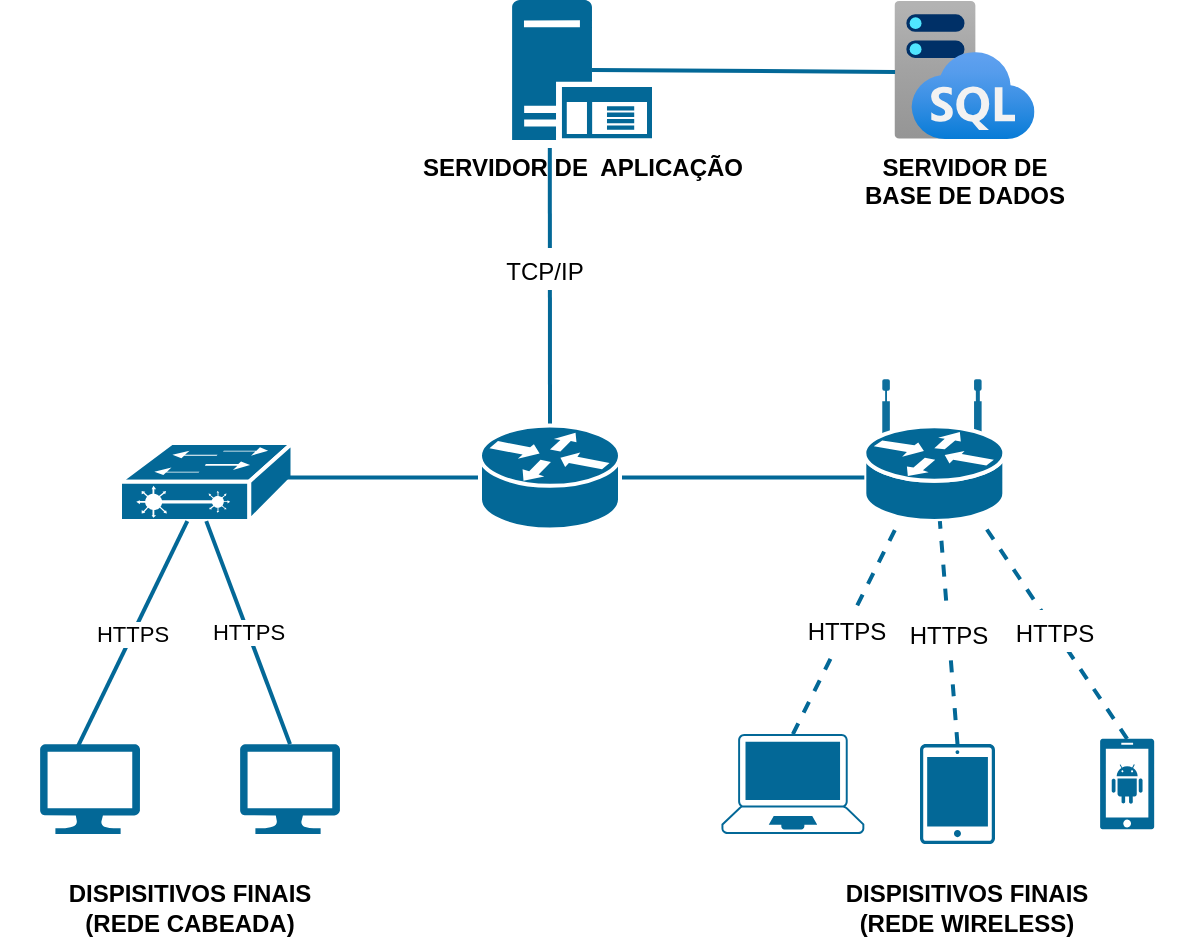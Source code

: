 <mxfile version="13.9.9" type="device"><diagram id="KyIws8PwaFTV4RIi8Ffd" name="Página-1"><mxGraphModel dx="882" dy="507" grid="1" gridSize="10" guides="1" tooltips="1" connect="1" arrows="1" fold="1" page="1" pageScale="1" pageWidth="1169" pageHeight="827" math="0" shadow="0"><root><mxCell id="0"/><mxCell id="1" parent="0"/><mxCell id="FYyA16Wkgse93ONj4zsW-4" value="" style="shape=mxgraph.cisco.switches.layer_2_remote_switch;html=1;pointerEvents=1;dashed=0;fillColor=#036897;strokeColor=#ffffff;strokeWidth=2;verticalLabelPosition=bottom;verticalAlign=top;align=center;outlineConnect=0;" parent="1" vertex="1"><mxGeometry x="348" y="397.55" width="86.25" height="39" as="geometry"/></mxCell><mxCell id="FYyA16Wkgse93ONj4zsW-7" value="" style="points=[[0.13,0.02,0],[0.5,0,0],[0.87,0.02,0],[0.885,0.4,0],[0.985,0.985,0],[0.5,1,0],[0.015,0.985,0],[0.115,0.4,0]];verticalLabelPosition=bottom;html=1;verticalAlign=top;aspect=fixed;align=center;pointerEvents=1;shape=mxgraph.cisco19.laptop;strokeColor=none;fillColor=#036897;" parent="1" vertex="1"><mxGeometry x="648.73" y="543.05" width="71.43" height="50" as="geometry"/></mxCell><mxCell id="FYyA16Wkgse93ONj4zsW-8" value="" style="points=[[0.015,0.015,0],[0.985,0.015,0],[0.985,0.985,0],[0.015,0.985,0],[0.25,0,0],[0.5,0,0],[0.75,0,0],[1,0.25,0],[1,0.5,0],[1,0.75,0],[0.75,1,0],[0.5,1,0],[0.25,1,0],[0,0.75,0],[0,0.5,0],[0,0.25,0]];verticalLabelPosition=bottom;html=1;verticalAlign=top;aspect=fixed;align=center;pointerEvents=1;shape=mxgraph.cisco19.handheld;strokeColor=none;fillColor=#036897;" parent="1" vertex="1"><mxGeometry x="748" y="548.05" width="37.5" height="50" as="geometry"/></mxCell><mxCell id="FYyA16Wkgse93ONj4zsW-14" value="&lt;b&gt;&lt;font style=&quot;font-size: 12px&quot;&gt;SERVIDOR DE &lt;br&gt;BASE DE DADOS&lt;/font&gt;&lt;/b&gt;" style="html=1;points=[];align=center;image;fontSize=12;image=img/lib/azure2/databases/SQL_Managed_Instance.svg;fillColor=#000000;" parent="1" vertex="1"><mxGeometry x="735.25" y="176" width="70" height="70" as="geometry"/></mxCell><mxCell id="Gz5b_XdKNaJvXIQHQRqq-1" value="" style="shape=mxgraph.cisco.routers.wireless_router;html=1;pointerEvents=1;dashed=0;fillColor=#036897;strokeColor=#ffffff;strokeWidth=2;verticalLabelPosition=bottom;verticalAlign=top;align=center;outlineConnect=0;" parent="1" vertex="1"><mxGeometry x="720.16" y="366.55" width="70" height="70" as="geometry"/></mxCell><mxCell id="Gz5b_XdKNaJvXIQHQRqq-5" value="" style="endArrow=none;html=1;strokeWidth=2;strokeColor=#036897;entryX=0;entryY=0.5;entryDx=0;entryDy=0;entryPerimeter=0;exitX=0.928;exitY=0.441;exitDx=0;exitDy=0;exitPerimeter=0;" parent="1" source="FYyA16Wkgse93ONj4zsW-4" target="FYyA16Wkgse93ONj4zsW-1" edge="1"><mxGeometry width="50" height="50" relative="1" as="geometry"><mxPoint x="438" y="415" as="sourcePoint"/><mxPoint x="456.4" y="379.85" as="targetPoint"/></mxGeometry></mxCell><mxCell id="Gz5b_XdKNaJvXIQHQRqq-6" value="" style="endArrow=none;html=1;strokeWidth=2;strokeColor=#036897;exitX=1;exitY=0.5;exitDx=0;exitDy=0;exitPerimeter=0;entryX=0;entryY=0.689;entryDx=0;entryDy=0;entryPerimeter=0;" parent="1" source="FYyA16Wkgse93ONj4zsW-1" target="Gz5b_XdKNaJvXIQHQRqq-1" edge="1"><mxGeometry width="50" height="50" relative="1" as="geometry"><mxPoint x="674.52" y="375.997" as="sourcePoint"/><mxPoint x="819.45" y="440.3" as="targetPoint"/></mxGeometry></mxCell><mxCell id="Gz5b_XdKNaJvXIQHQRqq-9" value="" style="endArrow=none;html=1;strokeColor=#036897;strokeWidth=2;entryX=0.004;entryY=0.514;entryDx=0;entryDy=0;entryPerimeter=0;exitX=0.57;exitY=0.5;exitDx=0;exitDy=0;exitPerimeter=0;" parent="1" source="Gz5b_XdKNaJvXIQHQRqq-10" target="FYyA16Wkgse93ONj4zsW-14" edge="1"><mxGeometry width="50" height="50" relative="1" as="geometry"><mxPoint x="522.97" y="156" as="sourcePoint"/><mxPoint x="532.9" y="221" as="targetPoint"/></mxGeometry></mxCell><mxCell id="Gz5b_XdKNaJvXIQHQRqq-10" value="&lt;font size=&quot;1&quot;&gt;&lt;b style=&quot;font-size: 12px&quot;&gt;SERVIDOR DE&amp;nbsp; APLICAÇÃO&lt;/b&gt;&lt;/font&gt;" style="pointerEvents=1;shadow=0;dashed=0;html=1;strokeColor=none;labelPosition=center;verticalLabelPosition=bottom;verticalAlign=top;align=center;shape=mxgraph.mscae.enterprise.application_server;fillColor=#036897;" parent="1" vertex="1"><mxGeometry x="544" y="176" width="70" height="70" as="geometry"/></mxCell><mxCell id="Gz5b_XdKNaJvXIQHQRqq-16" value="" style="aspect=fixed;pointerEvents=1;shadow=0;dashed=0;html=1;strokeColor=none;labelPosition=center;verticalLabelPosition=bottom;verticalAlign=top;align=center;shape=mxgraph.azure.computer;fontSize=18;fillColor=#036897;" parent="1" vertex="1"><mxGeometry x="308" y="548.05" width="50" height="45" as="geometry"/></mxCell><mxCell id="Gz5b_XdKNaJvXIQHQRqq-17" value="" style="aspect=fixed;pointerEvents=1;shadow=0;dashed=0;html=1;strokeColor=none;labelPosition=center;verticalLabelPosition=bottom;verticalAlign=top;align=center;shape=mxgraph.mscae.enterprise.android_phone;fontSize=18;fillColor=#036897;" parent="1" vertex="1"><mxGeometry x="838" y="545.42" width="27.15" height="45.25" as="geometry"/></mxCell><mxCell id="Gz5b_XdKNaJvXIQHQRqq-22" value="&lt;font style=&quot;font-size: 12px&quot;&gt;TCP/IP&lt;/font&gt;" style="endArrow=none;html=1;strokeColor=#036897;strokeWidth=2;fontSize=18;entryX=0.27;entryY=1.057;entryDx=0;entryDy=0;entryPerimeter=0;exitX=0.5;exitY=0;exitDx=0;exitDy=0;exitPerimeter=0;" parent="1" source="FYyA16Wkgse93ONj4zsW-1" target="Gz5b_XdKNaJvXIQHQRqq-10" edge="1"><mxGeometry x="0.135" y="3" width="50" height="50" relative="1" as="geometry"><mxPoint x="588" y="326" as="sourcePoint"/><mxPoint x="432.93" y="336" as="targetPoint"/><mxPoint as="offset"/></mxGeometry></mxCell><mxCell id="FYyA16Wkgse93ONj4zsW-1" value="" style="shape=mxgraph.cisco.routers.router;html=1;pointerEvents=1;dashed=0;fillColor=#036897;strokeColor=#ffffff;strokeWidth=2;verticalLabelPosition=bottom;verticalAlign=top;align=center;outlineConnect=0;" parent="1" vertex="1"><mxGeometry x="528" y="388.75" width="70" height="52" as="geometry"/></mxCell><mxCell id="Gz5b_XdKNaJvXIQHQRqq-28" value="" style="aspect=fixed;pointerEvents=1;shadow=0;dashed=0;html=1;strokeColor=none;labelPosition=center;verticalLabelPosition=bottom;verticalAlign=top;align=center;shape=mxgraph.azure.computer;fontSize=18;fillColor=#036897;" parent="1" vertex="1"><mxGeometry x="408" y="548.05" width="50" height="45" as="geometry"/></mxCell><mxCell id="Gz5b_XdKNaJvXIQHQRqq-30" value="HTTPS" style="endArrow=none;html=1;entryX=0.38;entryY=0.022;entryDx=0;entryDy=0;entryPerimeter=0;strokeColor=#036897;strokeWidth=2;" parent="1" source="FYyA16Wkgse93ONj4zsW-4" target="Gz5b_XdKNaJvXIQHQRqq-16" edge="1"><mxGeometry width="50" height="50" relative="1" as="geometry"><mxPoint x="368" y="448.05" as="sourcePoint"/><mxPoint x="333.07" y="674.55" as="targetPoint"/></mxGeometry></mxCell><mxCell id="Gz5b_XdKNaJvXIQHQRqq-31" value="HTTPS" style="endArrow=none;html=1;entryX=0.5;entryY=0;entryDx=0;entryDy=0;entryPerimeter=0;strokeColor=#036897;strokeWidth=2;exitX=0.5;exitY=1;exitDx=0;exitDy=0;exitPerimeter=0;" parent="1" source="FYyA16Wkgse93ONj4zsW-4" target="Gz5b_XdKNaJvXIQHQRqq-28" edge="1"><mxGeometry width="50" height="50" relative="1" as="geometry"><mxPoint x="368.005" y="448.032" as="sourcePoint"/><mxPoint x="337" y="529.04" as="targetPoint"/></mxGeometry></mxCell><mxCell id="Gz5b_XdKNaJvXIQHQRqq-33" value="&lt;font style=&quot;font-size: 12px&quot;&gt;HTTPS&lt;/font&gt;" style="endArrow=none;dashed=1;html=1;strokeColor=#036897;strokeWidth=2;fontSize=18;exitX=0.5;exitY=0;exitDx=0;exitDy=0;exitPerimeter=0;" parent="1" source="FYyA16Wkgse93ONj4zsW-7" target="Gz5b_XdKNaJvXIQHQRqq-1" edge="1"><mxGeometry width="50" height="50" relative="1" as="geometry"><mxPoint x="692.31" y="621.8" as="sourcePoint"/><mxPoint x="742.31" y="571.8" as="targetPoint"/></mxGeometry></mxCell><mxCell id="Gz5b_XdKNaJvXIQHQRqq-34" value="&lt;font style=&quot;font-size: 12px&quot;&gt;HTTPS&lt;/font&gt;" style="endArrow=none;dashed=1;html=1;strokeColor=#036897;strokeWidth=2;fontSize=18;exitX=0.5;exitY=0;exitDx=0;exitDy=0;exitPerimeter=0;" parent="1" source="FYyA16Wkgse93ONj4zsW-8" target="Gz5b_XdKNaJvXIQHQRqq-1" edge="1"><mxGeometry width="50" height="50" relative="1" as="geometry"><mxPoint x="788.45" y="520.3" as="sourcePoint"/><mxPoint x="818.287" y="450.3" as="targetPoint"/></mxGeometry></mxCell><mxCell id="Gz5b_XdKNaJvXIQHQRqq-36" value="DISPISITIVOS FINAIS&lt;br&gt;(REDE CABEADA)" style="text;html=1;strokeColor=none;fillColor=none;align=center;verticalAlign=middle;whiteSpace=wrap;rounded=0;fontSize=12;strokeWidth=1;fontStyle=1" parent="1" vertex="1"><mxGeometry x="288" y="610.3" width="190" height="40" as="geometry"/></mxCell><mxCell id="Gz5b_XdKNaJvXIQHQRqq-37" value="DISPISITIVOS FINAIS&lt;br&gt;(REDE WIRELESS)" style="text;html=1;strokeColor=none;fillColor=none;align=center;verticalAlign=middle;whiteSpace=wrap;rounded=0;fontSize=12;strokeWidth=1;fontStyle=1" parent="1" vertex="1"><mxGeometry x="661.05" y="610.3" width="220.72" height="40" as="geometry"/></mxCell><mxCell id="hv7-oG1o3RSljUfs8pru-1" value="&lt;font style=&quot;font-size: 12px&quot;&gt;HTTPS&lt;/font&gt;" style="endArrow=none;dashed=1;html=1;strokeColor=#036897;strokeWidth=2;fontSize=18;exitX=0.5;exitY=0;exitDx=0;exitDy=0;exitPerimeter=0;" parent="1" source="Gz5b_XdKNaJvXIQHQRqq-17" target="Gz5b_XdKNaJvXIQHQRqq-1" edge="1"><mxGeometry width="50" height="50" relative="1" as="geometry"><mxPoint x="889.45" y="520.3" as="sourcePoint"/><mxPoint x="790.254" y="446.55" as="targetPoint"/></mxGeometry></mxCell></root></mxGraphModel></diagram></mxfile>